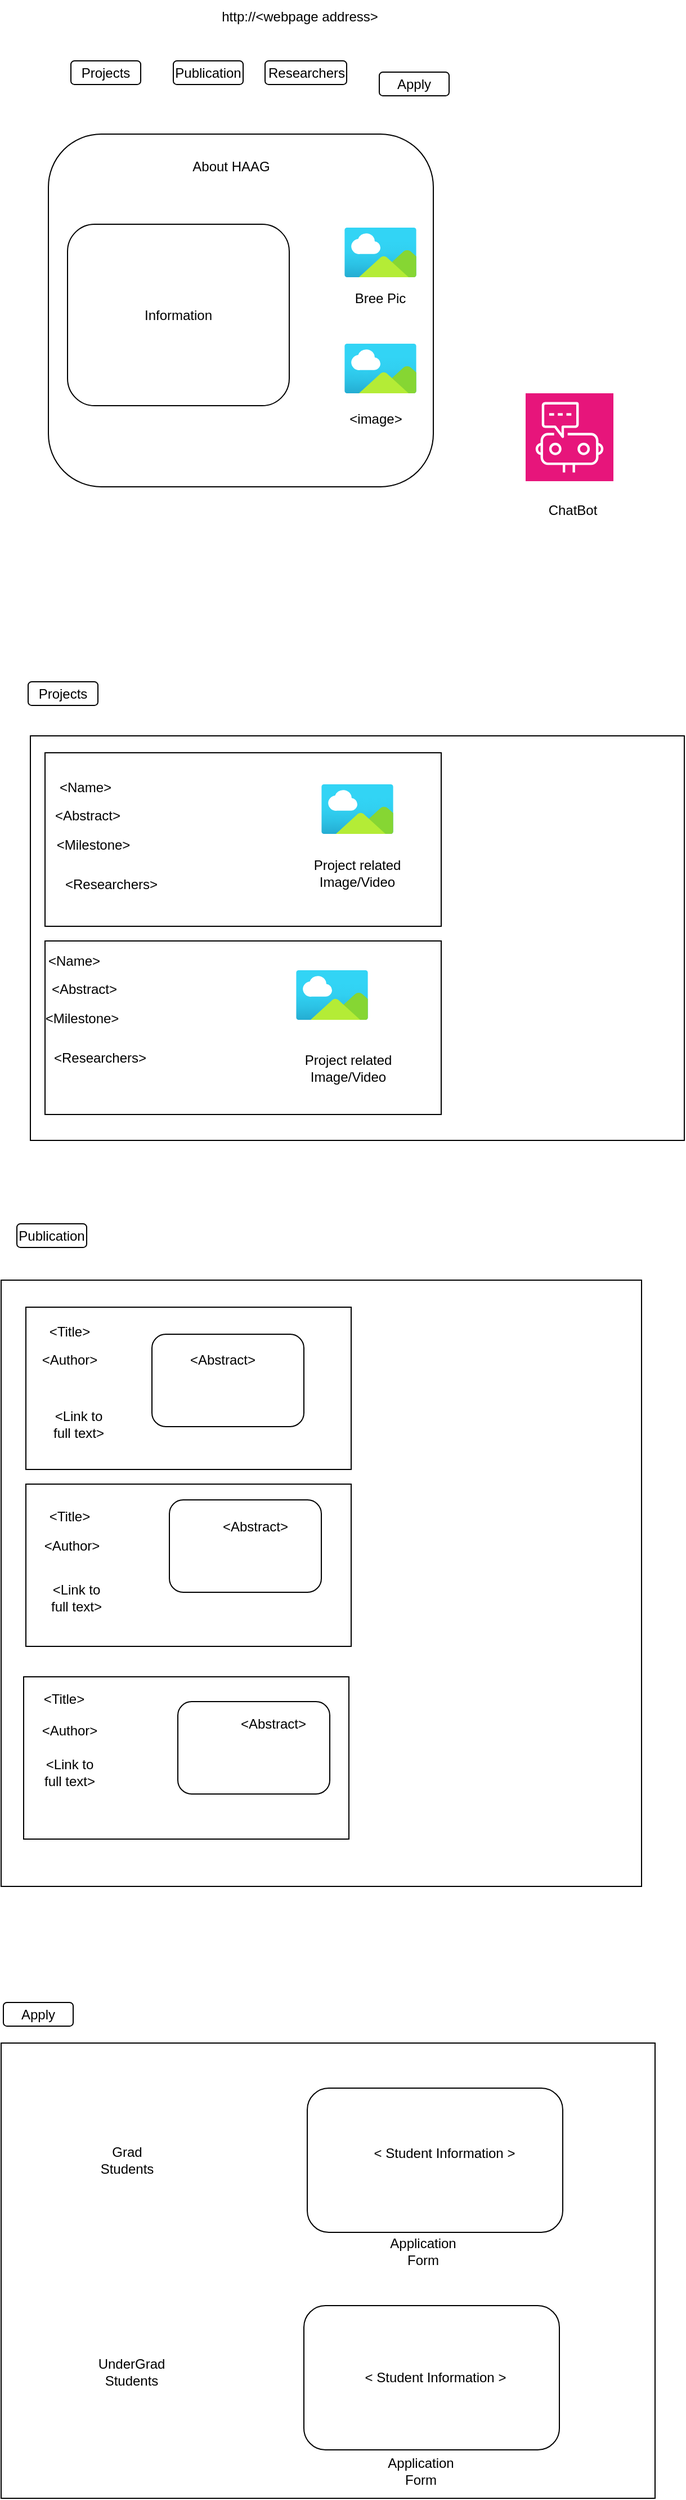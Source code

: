 <mxfile version="24.7.7">
  <diagram name="Page-1" id="a0y9RePdhK0FjLGEf5SY">
    <mxGraphModel dx="1434" dy="738" grid="0" gridSize="10" guides="1" tooltips="1" connect="1" arrows="1" fold="1" page="1" pageScale="1" pageWidth="827" pageHeight="1169" math="0" shadow="0">
      <root>
        <mxCell id="0" />
        <mxCell id="1" parent="0" />
        <mxCell id="wA4WOY-ejQYb3zzODAYl-22" value="http://&amp;lt;webpage address&amp;gt;" style="text;html=1;align=center;verticalAlign=middle;whiteSpace=wrap;rounded=0;" vertex="1" parent="1">
          <mxGeometry x="110" y="37" width="495" height="30" as="geometry" />
        </mxCell>
        <mxCell id="wA4WOY-ejQYb3zzODAYl-24" value="Apply" style="rounded=1;whiteSpace=wrap;html=1;" vertex="1" parent="1">
          <mxGeometry x="94" y="1814" width="62" height="21" as="geometry" />
        </mxCell>
        <mxCell id="wA4WOY-ejQYb3zzODAYl-25" value="Researchers" style="rounded=1;whiteSpace=wrap;html=1;" vertex="1" parent="1">
          <mxGeometry x="326.5" y="91" width="72.5" height="21" as="geometry" />
        </mxCell>
        <mxCell id="wA4WOY-ejQYb3zzODAYl-26" value="Publication" style="rounded=1;whiteSpace=wrap;html=1;" vertex="1" parent="1">
          <mxGeometry x="245" y="91" width="62" height="21" as="geometry" />
        </mxCell>
        <mxCell id="wA4WOY-ejQYb3zzODAYl-27" value="Projects" style="rounded=1;whiteSpace=wrap;html=1;" vertex="1" parent="1">
          <mxGeometry x="154" y="91" width="62" height="21" as="geometry" />
        </mxCell>
        <mxCell id="wA4WOY-ejQYb3zzODAYl-33" value="" style="rounded=1;whiteSpace=wrap;html=1;" vertex="1" parent="1">
          <mxGeometry x="134" y="156" width="342" height="313" as="geometry" />
        </mxCell>
        <mxCell id="wA4WOY-ejQYb3zzODAYl-34" value="About HAAG" style="text;html=1;align=center;verticalAlign=middle;whiteSpace=wrap;rounded=0;" vertex="1" parent="1">
          <mxGeometry x="252" y="170" width="89" height="30" as="geometry" />
        </mxCell>
        <mxCell id="wA4WOY-ejQYb3zzODAYl-35" value="" style="image;aspect=fixed;html=1;points=[];align=center;fontSize=12;image=img/lib/azure2/general/Image.svg;" vertex="1" parent="1">
          <mxGeometry x="397" y="239" width="64" height="44" as="geometry" />
        </mxCell>
        <mxCell id="wA4WOY-ejQYb3zzODAYl-36" value="" style="image;aspect=fixed;html=1;points=[];align=center;fontSize=12;image=img/lib/azure2/general/Image.svg;" vertex="1" parent="1">
          <mxGeometry x="397" y="342" width="64" height="44" as="geometry" />
        </mxCell>
        <mxCell id="wA4WOY-ejQYb3zzODAYl-37" value="Information" style="rounded=1;whiteSpace=wrap;html=1;" vertex="1" parent="1">
          <mxGeometry x="151" y="236" width="197" height="161" as="geometry" />
        </mxCell>
        <mxCell id="wA4WOY-ejQYb3zzODAYl-38" value="Bree Pic" style="text;html=1;align=center;verticalAlign=middle;whiteSpace=wrap;rounded=0;" vertex="1" parent="1">
          <mxGeometry x="399" y="287" width="60" height="30" as="geometry" />
        </mxCell>
        <mxCell id="wA4WOY-ejQYb3zzODAYl-39" value="&amp;lt;image&amp;gt;" style="text;html=1;align=center;verticalAlign=middle;whiteSpace=wrap;rounded=0;" vertex="1" parent="1">
          <mxGeometry x="395" y="394" width="60" height="30" as="geometry" />
        </mxCell>
        <mxCell id="wA4WOY-ejQYb3zzODAYl-40" value="" style="sketch=0;points=[[0,0,0],[0.25,0,0],[0.5,0,0],[0.75,0,0],[1,0,0],[0,1,0],[0.25,1,0],[0.5,1,0],[0.75,1,0],[1,1,0],[0,0.25,0],[0,0.5,0],[0,0.75,0],[1,0.25,0],[1,0.5,0],[1,0.75,0]];points=[[0,0,0],[0.25,0,0],[0.5,0,0],[0.75,0,0],[1,0,0],[0,1,0],[0.25,1,0],[0.5,1,0],[0.75,1,0],[1,1,0],[0,0.25,0],[0,0.5,0],[0,0.75,0],[1,0.25,0],[1,0.5,0],[1,0.75,0]];outlineConnect=0;fontColor=#232F3E;fillColor=#E7157B;strokeColor=#ffffff;dashed=0;verticalLabelPosition=bottom;verticalAlign=top;align=center;html=1;fontSize=12;fontStyle=0;aspect=fixed;shape=mxgraph.aws4.resourceIcon;resIcon=mxgraph.aws4.chatbot;" vertex="1" parent="1">
          <mxGeometry x="558" y="386" width="78" height="78" as="geometry" />
        </mxCell>
        <mxCell id="wA4WOY-ejQYb3zzODAYl-41" value="ChatBot" style="text;html=1;align=center;verticalAlign=middle;whiteSpace=wrap;rounded=0;" vertex="1" parent="1">
          <mxGeometry x="570" y="475" width="60" height="30" as="geometry" />
        </mxCell>
        <mxCell id="wA4WOY-ejQYb3zzODAYl-42" value="Projects" style="rounded=1;whiteSpace=wrap;html=1;" vertex="1" parent="1">
          <mxGeometry x="116" y="642" width="62" height="21" as="geometry" />
        </mxCell>
        <mxCell id="wA4WOY-ejQYb3zzODAYl-45" value="" style="rounded=0;whiteSpace=wrap;html=1;" vertex="1" parent="1">
          <mxGeometry x="118" y="690" width="581" height="359" as="geometry" />
        </mxCell>
        <mxCell id="wA4WOY-ejQYb3zzODAYl-53" value="" style="group" vertex="1" connectable="0" parent="1">
          <mxGeometry x="127" y="872" width="356" height="154" as="geometry" />
        </mxCell>
        <mxCell id="wA4WOY-ejQYb3zzODAYl-46" value="" style="rounded=0;whiteSpace=wrap;html=1;" vertex="1" parent="wA4WOY-ejQYb3zzODAYl-53">
          <mxGeometry x="4" width="352" height="154" as="geometry" />
        </mxCell>
        <mxCell id="wA4WOY-ejQYb3zzODAYl-47" value="&amp;lt;Name&amp;gt;" style="text;html=1;align=center;verticalAlign=middle;whiteSpace=wrap;rounded=0;" vertex="1" parent="wA4WOY-ejQYb3zzODAYl-53">
          <mxGeometry y="3" width="60" height="30" as="geometry" />
        </mxCell>
        <mxCell id="wA4WOY-ejQYb3zzODAYl-50" value="&amp;lt;Researchers&amp;gt;" style="text;html=1;align=center;verticalAlign=middle;whiteSpace=wrap;rounded=0;" vertex="1" parent="wA4WOY-ejQYb3zzODAYl-53">
          <mxGeometry x="9" y="89" width="88" height="30" as="geometry" />
        </mxCell>
        <mxCell id="wA4WOY-ejQYb3zzODAYl-51" value="" style="image;aspect=fixed;html=1;points=[];align=center;fontSize=12;image=img/lib/azure2/general/Image.svg;" vertex="1" parent="wA4WOY-ejQYb3zzODAYl-53">
          <mxGeometry x="227" y="26" width="64" height="44" as="geometry" />
        </mxCell>
        <mxCell id="wA4WOY-ejQYb3zzODAYl-52" value="Project related Image/Video" style="text;html=1;align=center;verticalAlign=middle;whiteSpace=wrap;rounded=0;" vertex="1" parent="wA4WOY-ejQYb3zzODAYl-53">
          <mxGeometry x="229" y="98" width="89" height="30" as="geometry" />
        </mxCell>
        <mxCell id="wA4WOY-ejQYb3zzODAYl-49" value="&amp;lt;Milestone&amp;gt;" style="text;html=1;align=center;verticalAlign=middle;whiteSpace=wrap;rounded=0;" vertex="1" parent="wA4WOY-ejQYb3zzODAYl-53">
          <mxGeometry x="7" y="54" width="60" height="30" as="geometry" />
        </mxCell>
        <mxCell id="wA4WOY-ejQYb3zzODAYl-61" value="&amp;lt;Abstract&amp;gt;" style="text;html=1;align=center;verticalAlign=middle;whiteSpace=wrap;rounded=0;" vertex="1" parent="wA4WOY-ejQYb3zzODAYl-53">
          <mxGeometry x="9" y="28" width="60" height="30" as="geometry" />
        </mxCell>
        <mxCell id="wA4WOY-ejQYb3zzODAYl-54" value="" style="rounded=0;whiteSpace=wrap;html=1;" vertex="1" parent="1">
          <mxGeometry x="131" y="705" width="352" height="154" as="geometry" />
        </mxCell>
        <mxCell id="wA4WOY-ejQYb3zzODAYl-56" value="&amp;lt;Name&amp;gt;" style="text;html=1;align=center;verticalAlign=middle;whiteSpace=wrap;rounded=0;" vertex="1" parent="1">
          <mxGeometry x="136.5" y="721" width="60" height="30" as="geometry" />
        </mxCell>
        <mxCell id="wA4WOY-ejQYb3zzODAYl-57" value="&amp;lt;Researchers&amp;gt;" style="text;html=1;align=center;verticalAlign=middle;whiteSpace=wrap;rounded=0;" vertex="1" parent="1">
          <mxGeometry x="145.5" y="807" width="88" height="30" as="geometry" />
        </mxCell>
        <mxCell id="wA4WOY-ejQYb3zzODAYl-58" value="&amp;lt;Milestone&amp;gt;" style="text;html=1;align=center;verticalAlign=middle;whiteSpace=wrap;rounded=0;" vertex="1" parent="1">
          <mxGeometry x="143.5" y="772" width="60" height="30" as="geometry" />
        </mxCell>
        <mxCell id="wA4WOY-ejQYb3zzODAYl-59" value="" style="image;aspect=fixed;html=1;points=[];align=center;fontSize=12;image=img/lib/azure2/general/Image.svg;" vertex="1" parent="1">
          <mxGeometry x="376.5" y="733" width="64" height="44" as="geometry" />
        </mxCell>
        <mxCell id="wA4WOY-ejQYb3zzODAYl-60" value="Project related Image/Video" style="text;html=1;align=center;verticalAlign=middle;whiteSpace=wrap;rounded=0;" vertex="1" parent="1">
          <mxGeometry x="364" y="797" width="89" height="30" as="geometry" />
        </mxCell>
        <mxCell id="wA4WOY-ejQYb3zzODAYl-48" value="&amp;lt;Abstract&amp;gt;" style="text;html=1;align=center;verticalAlign=middle;whiteSpace=wrap;rounded=0;" vertex="1" parent="1">
          <mxGeometry x="139" y="746" width="60" height="30" as="geometry" />
        </mxCell>
        <mxCell id="wA4WOY-ejQYb3zzODAYl-63" value="Publication" style="rounded=1;whiteSpace=wrap;html=1;" vertex="1" parent="1">
          <mxGeometry x="106" y="1123" width="62" height="21" as="geometry" />
        </mxCell>
        <mxCell id="wA4WOY-ejQYb3zzODAYl-64" value="" style="rounded=0;whiteSpace=wrap;html=1;" vertex="1" parent="1">
          <mxGeometry x="92" y="1173" width="569" height="538" as="geometry" />
        </mxCell>
        <mxCell id="wA4WOY-ejQYb3zzODAYl-65" value="" style="rounded=0;whiteSpace=wrap;html=1;" vertex="1" parent="1">
          <mxGeometry x="114" y="1197" width="289" height="144" as="geometry" />
        </mxCell>
        <mxCell id="wA4WOY-ejQYb3zzODAYl-66" value="" style="rounded=0;whiteSpace=wrap;html=1;" vertex="1" parent="1">
          <mxGeometry x="114" y="1354" width="289" height="144" as="geometry" />
        </mxCell>
        <mxCell id="wA4WOY-ejQYb3zzODAYl-67" value="" style="rounded=0;whiteSpace=wrap;html=1;" vertex="1" parent="1">
          <mxGeometry x="112" y="1525" width="289" height="144" as="geometry" />
        </mxCell>
        <mxCell id="wA4WOY-ejQYb3zzODAYl-68" value="&amp;lt;Title&amp;gt;" style="text;html=1;align=center;verticalAlign=middle;whiteSpace=wrap;rounded=0;" vertex="1" parent="1">
          <mxGeometry x="123" y="1204" width="60" height="30" as="geometry" />
        </mxCell>
        <mxCell id="wA4WOY-ejQYb3zzODAYl-69" value="&amp;lt;Author&amp;gt;" style="text;html=1;align=center;verticalAlign=middle;whiteSpace=wrap;rounded=0;" vertex="1" parent="1">
          <mxGeometry x="123" y="1229" width="60" height="30" as="geometry" />
        </mxCell>
        <mxCell id="wA4WOY-ejQYb3zzODAYl-70" value="&amp;lt;Link to full text&amp;gt;" style="text;html=1;align=center;verticalAlign=middle;whiteSpace=wrap;rounded=0;" vertex="1" parent="1">
          <mxGeometry x="131" y="1286" width="60" height="30" as="geometry" />
        </mxCell>
        <mxCell id="wA4WOY-ejQYb3zzODAYl-71" value="" style="rounded=1;whiteSpace=wrap;html=1;" vertex="1" parent="1">
          <mxGeometry x="226" y="1221" width="135" height="82" as="geometry" />
        </mxCell>
        <mxCell id="wA4WOY-ejQYb3zzODAYl-72" value="&amp;lt;Abstract&amp;gt;" style="text;html=1;align=center;verticalAlign=middle;whiteSpace=wrap;rounded=0;" vertex="1" parent="1">
          <mxGeometry x="259" y="1229" width="60" height="30" as="geometry" />
        </mxCell>
        <mxCell id="wA4WOY-ejQYb3zzODAYl-73" value="" style="rounded=1;whiteSpace=wrap;html=1;" vertex="1" parent="1">
          <mxGeometry x="241.5" y="1368" width="135" height="82" as="geometry" />
        </mxCell>
        <mxCell id="wA4WOY-ejQYb3zzODAYl-74" value="" style="rounded=1;whiteSpace=wrap;html=1;" vertex="1" parent="1">
          <mxGeometry x="249" y="1547" width="135" height="82" as="geometry" />
        </mxCell>
        <mxCell id="wA4WOY-ejQYb3zzODAYl-75" value="&amp;lt;Abstract&amp;gt;" style="text;html=1;align=center;verticalAlign=middle;whiteSpace=wrap;rounded=0;" vertex="1" parent="1">
          <mxGeometry x="288" y="1377" width="60" height="30" as="geometry" />
        </mxCell>
        <mxCell id="wA4WOY-ejQYb3zzODAYl-76" value="&amp;lt;Abstract&amp;gt;" style="text;html=1;align=center;verticalAlign=middle;whiteSpace=wrap;rounded=0;" vertex="1" parent="1">
          <mxGeometry x="304" y="1552" width="60" height="30" as="geometry" />
        </mxCell>
        <mxCell id="wA4WOY-ejQYb3zzODAYl-77" value="&amp;lt;Title&amp;gt;" style="text;html=1;align=center;verticalAlign=middle;whiteSpace=wrap;rounded=0;" vertex="1" parent="1">
          <mxGeometry x="123" y="1368" width="60" height="30" as="geometry" />
        </mxCell>
        <mxCell id="wA4WOY-ejQYb3zzODAYl-78" value="&amp;lt;Author&amp;gt;" style="text;html=1;align=center;verticalAlign=middle;whiteSpace=wrap;rounded=0;" vertex="1" parent="1">
          <mxGeometry x="123" y="1558" width="60" height="30" as="geometry" />
        </mxCell>
        <mxCell id="wA4WOY-ejQYb3zzODAYl-79" value="&amp;lt;Link to full text&amp;gt;" style="text;html=1;align=center;verticalAlign=middle;whiteSpace=wrap;rounded=0;" vertex="1" parent="1">
          <mxGeometry x="129" y="1440" width="60" height="30" as="geometry" />
        </mxCell>
        <mxCell id="wA4WOY-ejQYb3zzODAYl-81" value="&amp;lt;Title&amp;gt;" style="text;html=1;align=center;verticalAlign=middle;whiteSpace=wrap;rounded=0;" vertex="1" parent="1">
          <mxGeometry x="118" y="1530" width="60" height="30" as="geometry" />
        </mxCell>
        <mxCell id="wA4WOY-ejQYb3zzODAYl-82" value="&amp;lt;Author&amp;gt;" style="text;html=1;align=center;verticalAlign=middle;whiteSpace=wrap;rounded=0;" vertex="1" parent="1">
          <mxGeometry x="125" y="1394" width="60" height="30" as="geometry" />
        </mxCell>
        <mxCell id="wA4WOY-ejQYb3zzODAYl-83" value="&amp;lt;Link to full text&amp;gt;" style="text;html=1;align=center;verticalAlign=middle;whiteSpace=wrap;rounded=0;" vertex="1" parent="1">
          <mxGeometry x="123" y="1595" width="60" height="30" as="geometry" />
        </mxCell>
        <mxCell id="wA4WOY-ejQYb3zzODAYl-84" value="Apply" style="rounded=1;whiteSpace=wrap;html=1;" vertex="1" parent="1">
          <mxGeometry x="428" y="101" width="62" height="21" as="geometry" />
        </mxCell>
        <mxCell id="wA4WOY-ejQYb3zzODAYl-86" value="" style="rounded=0;whiteSpace=wrap;html=1;" vertex="1" parent="1">
          <mxGeometry x="92" y="1850" width="581" height="404" as="geometry" />
        </mxCell>
        <mxCell id="wA4WOY-ejQYb3zzODAYl-87" value="" style="rounded=1;whiteSpace=wrap;html=1;" vertex="1" parent="1">
          <mxGeometry x="364" y="1890" width="227" height="128" as="geometry" />
        </mxCell>
        <mxCell id="wA4WOY-ejQYb3zzODAYl-88" value="" style="rounded=1;whiteSpace=wrap;html=1;" vertex="1" parent="1">
          <mxGeometry x="361" y="2083" width="227" height="128" as="geometry" />
        </mxCell>
        <mxCell id="wA4WOY-ejQYb3zzODAYl-89" value="Grad Students" style="text;html=1;align=center;verticalAlign=middle;whiteSpace=wrap;rounded=0;" vertex="1" parent="1">
          <mxGeometry x="174" y="1939" width="60" height="30" as="geometry" />
        </mxCell>
        <mxCell id="wA4WOY-ejQYb3zzODAYl-90" value="UnderGrad Students" style="text;html=1;align=center;verticalAlign=middle;whiteSpace=wrap;rounded=0;" vertex="1" parent="1">
          <mxGeometry x="178" y="2127" width="60" height="30" as="geometry" />
        </mxCell>
        <mxCell id="wA4WOY-ejQYb3zzODAYl-91" value="Application Form" style="text;html=1;align=center;verticalAlign=middle;whiteSpace=wrap;rounded=0;" vertex="1" parent="1">
          <mxGeometry x="435" y="2215" width="60" height="30" as="geometry" />
        </mxCell>
        <mxCell id="wA4WOY-ejQYb3zzODAYl-92" value="Application Form" style="text;html=1;align=center;verticalAlign=middle;whiteSpace=wrap;rounded=0;" vertex="1" parent="1">
          <mxGeometry x="437" y="2020" width="60" height="30" as="geometry" />
        </mxCell>
        <mxCell id="wA4WOY-ejQYb3zzODAYl-93" value="&amp;lt; Student Information &amp;gt;" style="text;html=1;align=center;verticalAlign=middle;whiteSpace=wrap;rounded=0;" vertex="1" parent="1">
          <mxGeometry x="418" y="1933" width="136" height="30" as="geometry" />
        </mxCell>
        <mxCell id="wA4WOY-ejQYb3zzODAYl-94" value="&amp;lt; Student Information &amp;gt;" style="text;html=1;align=center;verticalAlign=middle;whiteSpace=wrap;rounded=0;" vertex="1" parent="1">
          <mxGeometry x="409.5" y="2132" width="136" height="30" as="geometry" />
        </mxCell>
      </root>
    </mxGraphModel>
  </diagram>
</mxfile>
